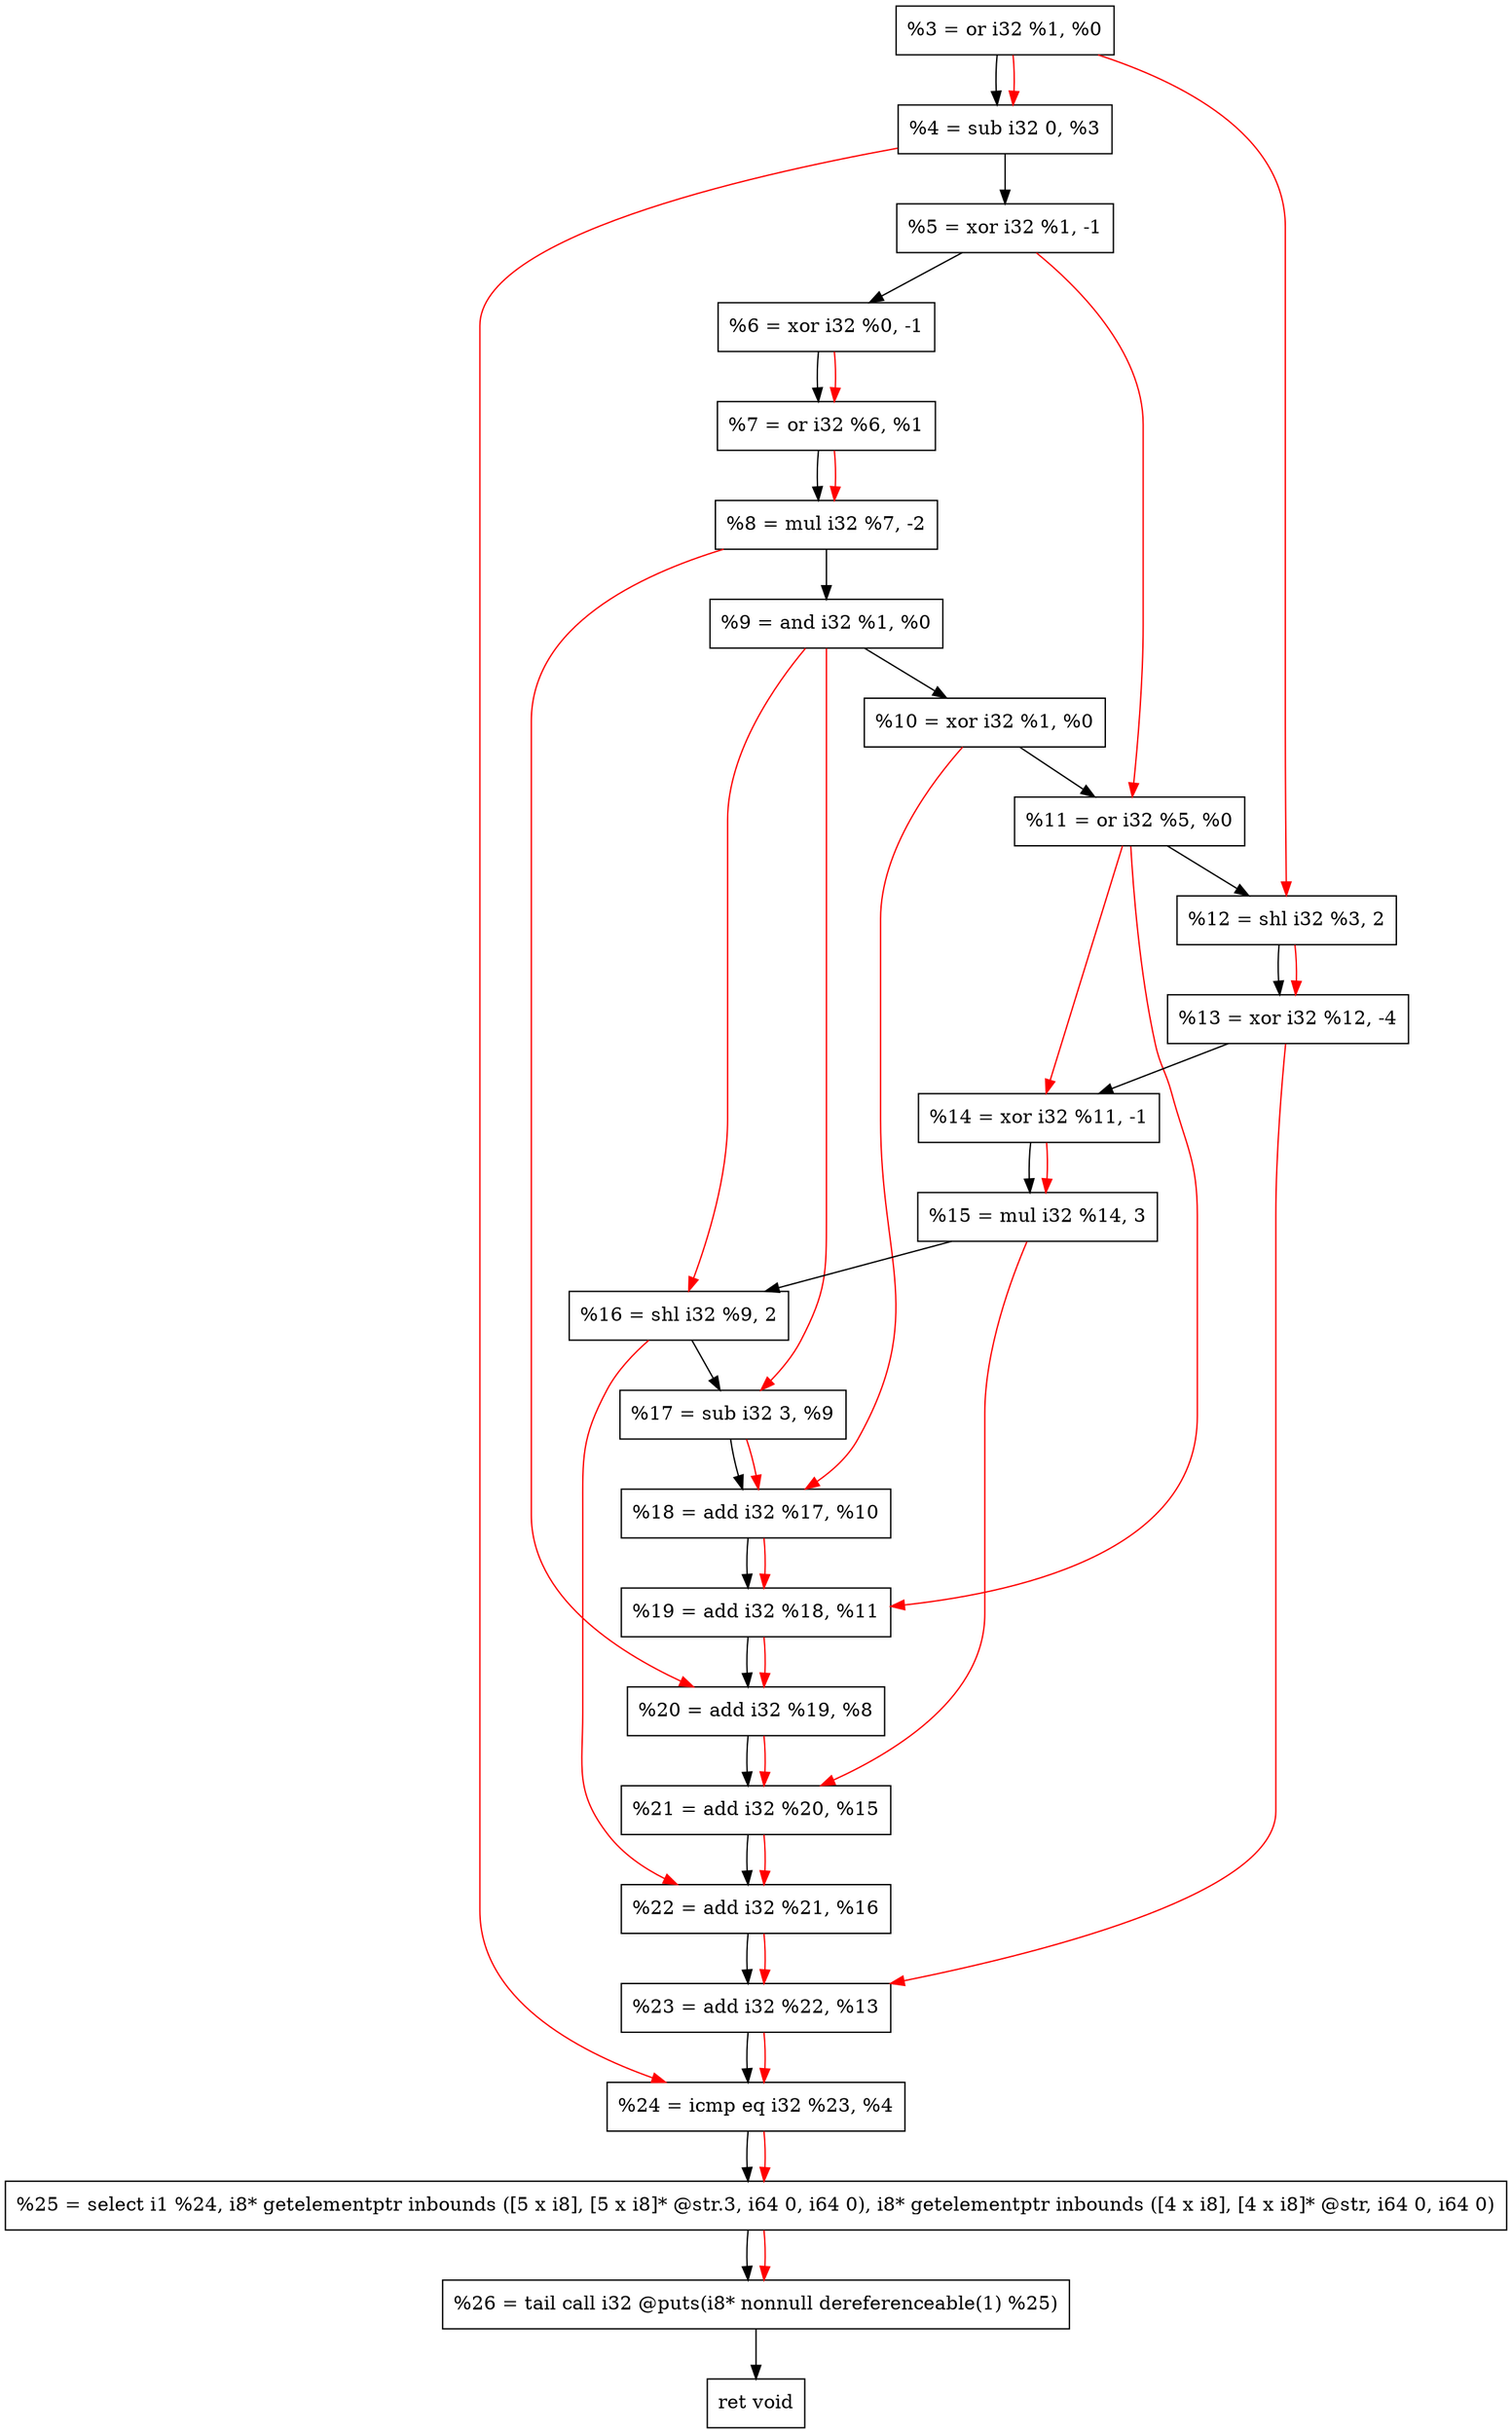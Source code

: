digraph "DFG for'crackme' function" {
	Node0x17074e0[shape=record, label="  %3 = or i32 %1, %0"];
	Node0x1707b90[shape=record, label="  %4 = sub i32 0, %3"];
	Node0x1707c50[shape=record, label="  %5 = xor i32 %1, -1"];
	Node0x1707cc0[shape=record, label="  %6 = xor i32 %0, -1"];
	Node0x1707d30[shape=record, label="  %7 = or i32 %6, %1"];
	Node0x1707dd0[shape=record, label="  %8 = mul i32 %7, -2"];
	Node0x1707e40[shape=record, label="  %9 = and i32 %1, %0"];
	Node0x1707eb0[shape=record, label="  %10 = xor i32 %1, %0"];
	Node0x1707f20[shape=record, label="  %11 = or i32 %5, %0"];
	Node0x1707fc0[shape=record, label="  %12 = shl i32 %3, 2"];
	Node0x1708060[shape=record, label="  %13 = xor i32 %12, -4"];
	Node0x17080d0[shape=record, label="  %14 = xor i32 %11, -1"];
	Node0x1708170[shape=record, label="  %15 = mul i32 %14, 3"];
	Node0x17081e0[shape=record, label="  %16 = shl i32 %9, 2"];
	Node0x1708250[shape=record, label="  %17 = sub i32 3, %9"];
	Node0x17082c0[shape=record, label="  %18 = add i32 %17, %10"];
	Node0x1708330[shape=record, label="  %19 = add i32 %18, %11"];
	Node0x17083a0[shape=record, label="  %20 = add i32 %19, %8"];
	Node0x1708410[shape=record, label="  %21 = add i32 %20, %15"];
	Node0x1708480[shape=record, label="  %22 = add i32 %21, %16"];
	Node0x17084f0[shape=record, label="  %23 = add i32 %22, %13"];
	Node0x1708560[shape=record, label="  %24 = icmp eq i32 %23, %4"];
	Node0x16a8268[shape=record, label="  %25 = select i1 %24, i8* getelementptr inbounds ([5 x i8], [5 x i8]* @str.3, i64 0, i64 0), i8* getelementptr inbounds ([4 x i8], [4 x i8]* @str, i64 0, i64 0)"];
	Node0x1708a00[shape=record, label="  %26 = tail call i32 @puts(i8* nonnull dereferenceable(1) %25)"];
	Node0x1708a50[shape=record, label="  ret void"];
	Node0x17074e0 -> Node0x1707b90;
	Node0x1707b90 -> Node0x1707c50;
	Node0x1707c50 -> Node0x1707cc0;
	Node0x1707cc0 -> Node0x1707d30;
	Node0x1707d30 -> Node0x1707dd0;
	Node0x1707dd0 -> Node0x1707e40;
	Node0x1707e40 -> Node0x1707eb0;
	Node0x1707eb0 -> Node0x1707f20;
	Node0x1707f20 -> Node0x1707fc0;
	Node0x1707fc0 -> Node0x1708060;
	Node0x1708060 -> Node0x17080d0;
	Node0x17080d0 -> Node0x1708170;
	Node0x1708170 -> Node0x17081e0;
	Node0x17081e0 -> Node0x1708250;
	Node0x1708250 -> Node0x17082c0;
	Node0x17082c0 -> Node0x1708330;
	Node0x1708330 -> Node0x17083a0;
	Node0x17083a0 -> Node0x1708410;
	Node0x1708410 -> Node0x1708480;
	Node0x1708480 -> Node0x17084f0;
	Node0x17084f0 -> Node0x1708560;
	Node0x1708560 -> Node0x16a8268;
	Node0x16a8268 -> Node0x1708a00;
	Node0x1708a00 -> Node0x1708a50;
edge [color=red]
	Node0x17074e0 -> Node0x1707b90;
	Node0x1707cc0 -> Node0x1707d30;
	Node0x1707d30 -> Node0x1707dd0;
	Node0x1707c50 -> Node0x1707f20;
	Node0x17074e0 -> Node0x1707fc0;
	Node0x1707fc0 -> Node0x1708060;
	Node0x1707f20 -> Node0x17080d0;
	Node0x17080d0 -> Node0x1708170;
	Node0x1707e40 -> Node0x17081e0;
	Node0x1707e40 -> Node0x1708250;
	Node0x1708250 -> Node0x17082c0;
	Node0x1707eb0 -> Node0x17082c0;
	Node0x17082c0 -> Node0x1708330;
	Node0x1707f20 -> Node0x1708330;
	Node0x1708330 -> Node0x17083a0;
	Node0x1707dd0 -> Node0x17083a0;
	Node0x17083a0 -> Node0x1708410;
	Node0x1708170 -> Node0x1708410;
	Node0x1708410 -> Node0x1708480;
	Node0x17081e0 -> Node0x1708480;
	Node0x1708480 -> Node0x17084f0;
	Node0x1708060 -> Node0x17084f0;
	Node0x17084f0 -> Node0x1708560;
	Node0x1707b90 -> Node0x1708560;
	Node0x1708560 -> Node0x16a8268;
	Node0x16a8268 -> Node0x1708a00;
}
